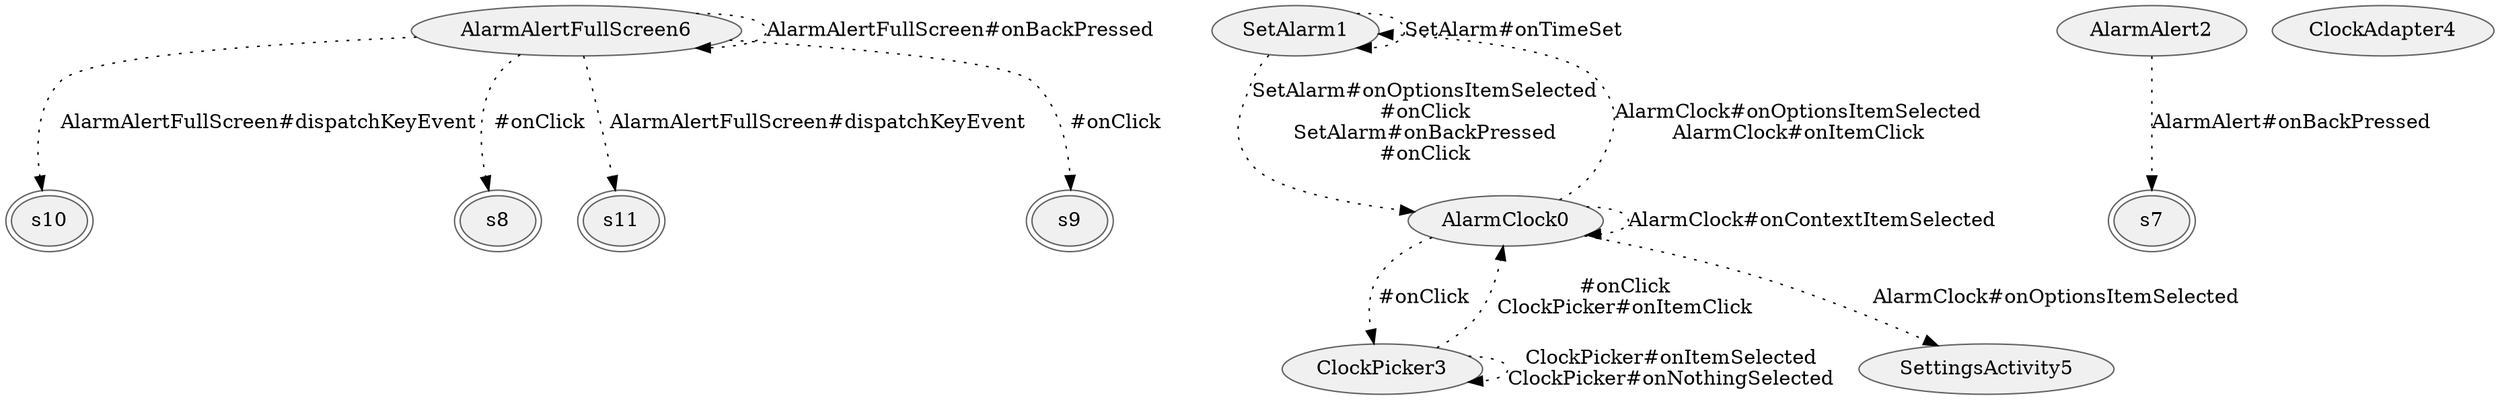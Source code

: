 digraph {
fontname="Helvetica";
node[style="filled,solid", colorscheme=greys3, fillcolor=1, color=3];
s10[peripheries=2];
s8[peripheries=2];
SetAlarm1;
s7[peripheries=2];
ClockPicker3;
s11[peripheries=2];
SettingsActivity5;
ClockAdapter4;
AlarmAlert2;
s9[peripheries=2];
AlarmAlertFullScreen6;
AlarmClock0;
SetAlarm1 -> SetAlarm1[label="SetAlarm#onTimeSet",style=dotted];
SetAlarm1 -> AlarmClock0[label="SetAlarm#onOptionsItemSelected
#onClick
SetAlarm#onBackPressed
#onClick",style=dotted];
ClockPicker3 -> ClockPicker3[label="ClockPicker#onItemSelected
ClockPicker#onNothingSelected",style=dotted];
ClockPicker3 -> AlarmClock0[label="#onClick
ClockPicker#onItemClick",style=dotted];
AlarmAlert2 -> s7[label="AlarmAlert#onBackPressed",style=dotted];
AlarmAlertFullScreen6 -> s8[label="#onClick",style=dotted];
AlarmAlertFullScreen6 -> s10[label="AlarmAlertFullScreen#dispatchKeyEvent",style=dotted];
AlarmAlertFullScreen6 -> s11[label="AlarmAlertFullScreen#dispatchKeyEvent",style=dotted];
AlarmAlertFullScreen6 -> s9[label="#onClick",style=dotted];
AlarmAlertFullScreen6 -> AlarmAlertFullScreen6[label="AlarmAlertFullScreen#onBackPressed",style=dotted];
AlarmClock0 -> SetAlarm1[label="AlarmClock#onOptionsItemSelected
AlarmClock#onItemClick",style=dotted];
AlarmClock0 -> ClockPicker3[label="#onClick",style=dotted];
AlarmClock0 -> SettingsActivity5[label="AlarmClock#onOptionsItemSelected",style=dotted];
AlarmClock0 -> AlarmClock0[label="AlarmClock#onContextItemSelected",style=dotted];
}